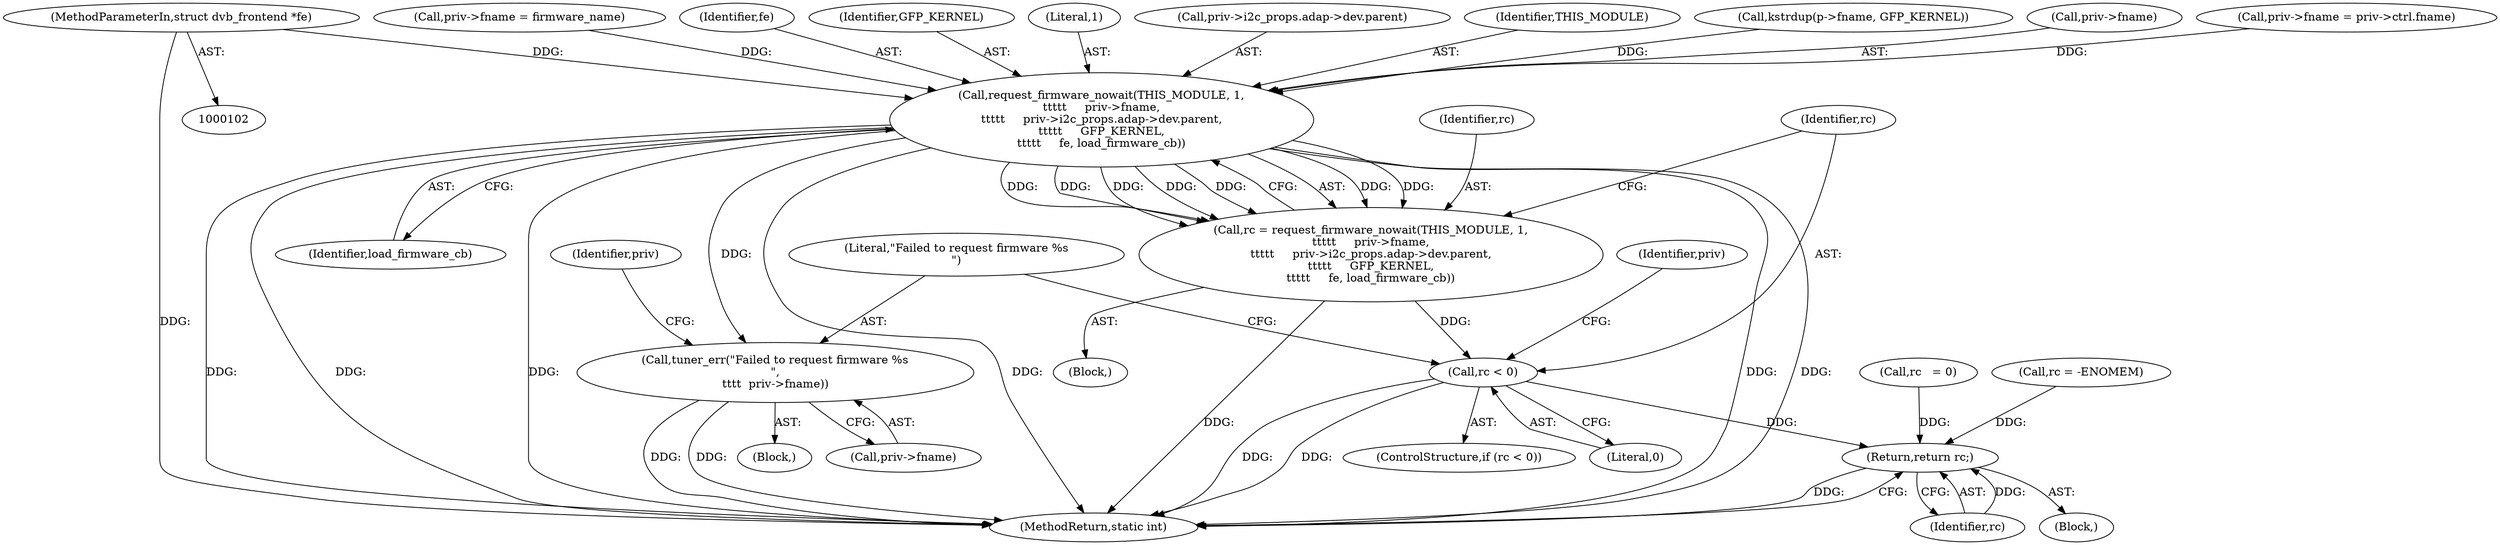 digraph "0_linux_8dfbcc4351a0b6d2f2d77f367552f48ffefafe18@pointer" {
"1000103" [label="(MethodParameterIn,struct dvb_frontend *fe)"];
"1000239" [label="(Call,request_firmware_nowait(THIS_MODULE, 1,\n\t\t\t\t\t     priv->fname,\n\t\t\t\t\t     priv->i2c_props.adap->dev.parent,\n\t\t\t\t\t     GFP_KERNEL,\n\t\t\t\t\t     fe, load_firmware_cb))"];
"1000237" [label="(Call,rc = request_firmware_nowait(THIS_MODULE, 1,\n\t\t\t\t\t     priv->fname,\n\t\t\t\t\t     priv->i2c_props.adap->dev.parent,\n\t\t\t\t\t     GFP_KERNEL,\n\t\t\t\t\t     fe, load_firmware_cb))"];
"1000258" [label="(Call,rc < 0)"];
"1000283" [label="(Return,return rc;)"];
"1000262" [label="(Call,tuner_err(\"Failed to request firmware %s\n\",\n\t\t\t\t  priv->fname))"];
"1000285" [label="(MethodReturn,static int)"];
"1000242" [label="(Call,priv->fname)"];
"1000284" [label="(Identifier,rc)"];
"1000105" [label="(Block,)"];
"1000237" [label="(Call,rc = request_firmware_nowait(THIS_MODULE, 1,\n\t\t\t\t\t     priv->fname,\n\t\t\t\t\t     priv->i2c_props.adap->dev.parent,\n\t\t\t\t\t     GFP_KERNEL,\n\t\t\t\t\t     fe, load_firmware_cb))"];
"1000264" [label="(Call,priv->fname)"];
"1000222" [label="(Call,priv->fname = priv->ctrl.fname)"];
"1000232" [label="(Call,priv->fname = firmware_name)"];
"1000256" [label="(Identifier,load_firmware_cb)"];
"1000261" [label="(Block,)"];
"1000255" [label="(Identifier,fe)"];
"1000283" [label="(Return,return rc;)"];
"1000258" [label="(Call,rc < 0)"];
"1000216" [label="(Block,)"];
"1000275" [label="(Identifier,priv)"];
"1000260" [label="(Literal,0)"];
"1000117" [label="(Call,rc   = 0)"];
"1000254" [label="(Identifier,GFP_KERNEL)"];
"1000241" [label="(Literal,1)"];
"1000269" [label="(Identifier,priv)"];
"1000238" [label="(Identifier,rc)"];
"1000245" [label="(Call,priv->i2c_props.adap->dev.parent)"];
"1000240" [label="(Identifier,THIS_MODULE)"];
"1000262" [label="(Call,tuner_err(\"Failed to request firmware %s\n\",\n\t\t\t\t  priv->fname))"];
"1000168" [label="(Call,rc = -ENOMEM)"];
"1000103" [label="(MethodParameterIn,struct dvb_frontend *fe)"];
"1000263" [label="(Literal,\"Failed to request firmware %s\n\")"];
"1000259" [label="(Identifier,rc)"];
"1000257" [label="(ControlStructure,if (rc < 0))"];
"1000239" [label="(Call,request_firmware_nowait(THIS_MODULE, 1,\n\t\t\t\t\t     priv->fname,\n\t\t\t\t\t     priv->i2c_props.adap->dev.parent,\n\t\t\t\t\t     GFP_KERNEL,\n\t\t\t\t\t     fe, load_firmware_cb))"];
"1000155" [label="(Call,kstrdup(p->fname, GFP_KERNEL))"];
"1000103" -> "1000102"  [label="AST: "];
"1000103" -> "1000285"  [label="DDG: "];
"1000103" -> "1000239"  [label="DDG: "];
"1000239" -> "1000237"  [label="AST: "];
"1000239" -> "1000256"  [label="CFG: "];
"1000240" -> "1000239"  [label="AST: "];
"1000241" -> "1000239"  [label="AST: "];
"1000242" -> "1000239"  [label="AST: "];
"1000245" -> "1000239"  [label="AST: "];
"1000254" -> "1000239"  [label="AST: "];
"1000255" -> "1000239"  [label="AST: "];
"1000256" -> "1000239"  [label="AST: "];
"1000237" -> "1000239"  [label="CFG: "];
"1000239" -> "1000285"  [label="DDG: "];
"1000239" -> "1000285"  [label="DDG: "];
"1000239" -> "1000285"  [label="DDG: "];
"1000239" -> "1000285"  [label="DDG: "];
"1000239" -> "1000285"  [label="DDG: "];
"1000239" -> "1000285"  [label="DDG: "];
"1000239" -> "1000237"  [label="DDG: "];
"1000239" -> "1000237"  [label="DDG: "];
"1000239" -> "1000237"  [label="DDG: "];
"1000239" -> "1000237"  [label="DDG: "];
"1000239" -> "1000237"  [label="DDG: "];
"1000239" -> "1000237"  [label="DDG: "];
"1000239" -> "1000237"  [label="DDG: "];
"1000222" -> "1000239"  [label="DDG: "];
"1000232" -> "1000239"  [label="DDG: "];
"1000155" -> "1000239"  [label="DDG: "];
"1000239" -> "1000262"  [label="DDG: "];
"1000237" -> "1000216"  [label="AST: "];
"1000238" -> "1000237"  [label="AST: "];
"1000259" -> "1000237"  [label="CFG: "];
"1000237" -> "1000285"  [label="DDG: "];
"1000237" -> "1000258"  [label="DDG: "];
"1000258" -> "1000257"  [label="AST: "];
"1000258" -> "1000260"  [label="CFG: "];
"1000259" -> "1000258"  [label="AST: "];
"1000260" -> "1000258"  [label="AST: "];
"1000263" -> "1000258"  [label="CFG: "];
"1000275" -> "1000258"  [label="CFG: "];
"1000258" -> "1000285"  [label="DDG: "];
"1000258" -> "1000285"  [label="DDG: "];
"1000258" -> "1000283"  [label="DDG: "];
"1000283" -> "1000105"  [label="AST: "];
"1000283" -> "1000284"  [label="CFG: "];
"1000284" -> "1000283"  [label="AST: "];
"1000285" -> "1000283"  [label="CFG: "];
"1000283" -> "1000285"  [label="DDG: "];
"1000284" -> "1000283"  [label="DDG: "];
"1000168" -> "1000283"  [label="DDG: "];
"1000117" -> "1000283"  [label="DDG: "];
"1000262" -> "1000261"  [label="AST: "];
"1000262" -> "1000264"  [label="CFG: "];
"1000263" -> "1000262"  [label="AST: "];
"1000264" -> "1000262"  [label="AST: "];
"1000269" -> "1000262"  [label="CFG: "];
"1000262" -> "1000285"  [label="DDG: "];
"1000262" -> "1000285"  [label="DDG: "];
}
